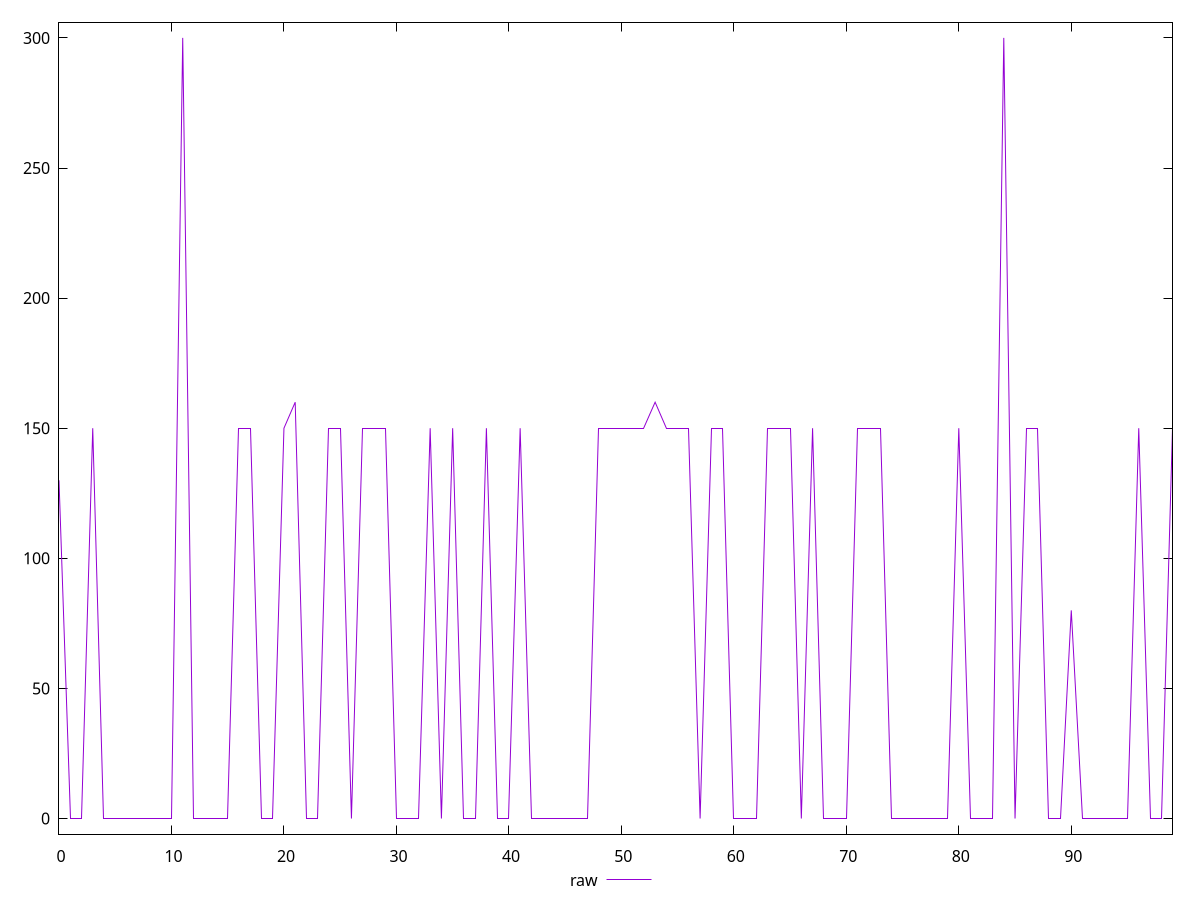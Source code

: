 reset

$raw <<EOF
0 130
1 0
2 0
3 150
4 0
5 0
6 0
7 0
8 0
9 0
10 0
11 300
12 0
13 0
14 0
15 0
16 150
17 150
18 0
19 0
20 150
21 160
22 0
23 0
24 150
25 150
26 0
27 150
28 150
29 150
30 0
31 0
32 0
33 150
34 0
35 150
36 0
37 0
38 150
39 0
40 0
41 150
42 0
43 0
44 0
45 0
46 0
47 0
48 150
49 150
50 150
51 150
52 150
53 160
54 150
55 150
56 150
57 0
58 150
59 150
60 0
61 0
62 0
63 150
64 150
65 150
66 0
67 150
68 0
69 0
70 0
71 150
72 150
73 150
74 0
75 0
76 0
77 0
78 0
79 0
80 150
81 0
82 0
83 0
84 300
85 0
86 150
87 150
88 0
89 0
90 80
91 0
92 0
93 0
94 0
95 0
96 150
97 0
98 0
99 150
EOF

set key outside below
set xrange [0:99]
set yrange [-6:306]
set trange [-6:306]
set terminal svg size 640, 500 enhanced background rgb 'white'
set output "report_00011_2021-02-09T10:53:21.242Z/unminified-javascript/samples/pages+cached/raw/values.svg"

plot $raw title "raw" with line

reset
